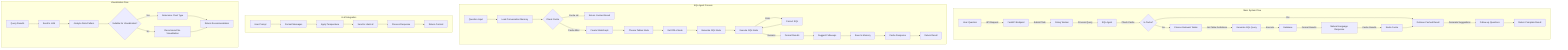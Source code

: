 graph TD
    subgraph "Main System Flow"
        A[User Question] -->|API Request| B[FastAPI Endpoint]
        B -->|Submit Task| C[Celery Worker]
        C -->|Process Query| D[SQL Agent]
        D -->|Check Cache| E{In Cache?}
        E -->|Yes| F[Retrieve Cached Result]
        E -->|No| G[Choose Relevant Tables]
        G -->|Get Table Definitions| H[Generate SQL Query]
        H -->|Execute| I[Database]
        I -->|Format Results| J[Natural Language Response]
        J -->|Cache Results| K[Redis Cache]
        K --> F
        F -->|Generate Suggestions| L[Follow-up Questions]
        L --> M[Return Complete Result]
    end

    subgraph "SQL Agent Process"
        AA[Question Input] --> BB[Load Conversation Memory]
        BB --> CC{Check Cache}
        CC -->|Cache Hit| DD[Return Cached Result]
        CC -->|Cache Miss| EE[Create StateGraph]
        EE --> FF[Choose Tables Node]
        FF --> GG[Get DDLs Node]
        GG --> HH[Generate SQL Node]
        HH --> II[Execute SQL Node]
        II -->|Error| JJ[Correct SQL]
        JJ --> II
        II -->|Success| KK[Format Results]
        KK --> LL[Suggest Followups]
        LL --> MM[Save to Memory]
        MM --> NN[Cache Response]
        NN --> OO[Return Result]
    end

    subgraph "LLM Integration"
        AAA[User Prompt] --> BBB[Format Messages]
        BBB --> CCC[Apply Temperature]
        CCC --> DDD[Send to LiteLLM]
        DDD --> EEE[Process Response]
        EEE --> FFF[Return Content]
    end

    subgraph "Visualization Flow"
        AAAA[Query Results] --> BBBB[Send to LLM]
        BBBB --> CCCC[Analyze Data Pattern]
        CCCC --> DDDD{Suitable for Visualization?}
        DDDD -->|Yes| EEEE[Determine Chart Type]
        DDDD -->|No| FFFF[Recommend No Visualization]
        EEEE --> GGGG[Return Recommendation]
        FFFF --> GGGG
    end